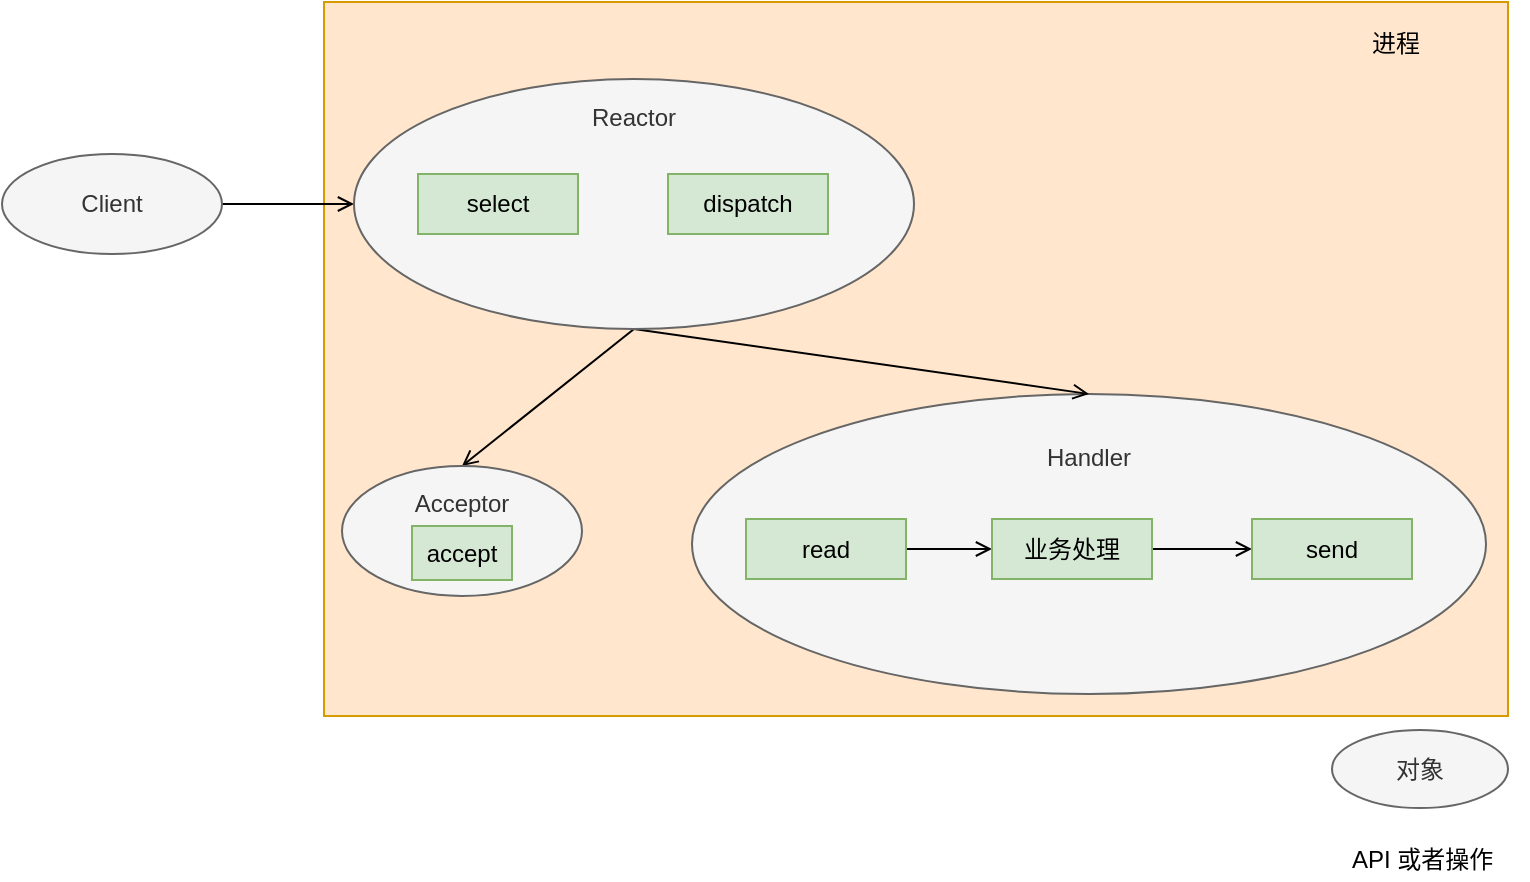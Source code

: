 <mxfile version="12.1.3" type="github" pages="1">
  <diagram id="I2ROG6fH1WUM6VxNxyEo" name="第 1 页">
    <mxGraphModel dx="946" dy="614" grid="0" gridSize="10" guides="1" tooltips="1" connect="1" arrows="1" fold="1" page="1" pageScale="1" pageWidth="827" pageHeight="1169" math="0" shadow="0">
      <root>
        <mxCell id="0"/>
        <mxCell id="1" parent="0"/>
        <mxCell id="JJBN6KQWymLgT-dEvPIP-5" value="&amp;nbsp; &amp;nbsp; &amp;nbsp; &amp;nbsp; &amp;nbsp; &amp;nbsp; &amp;nbsp; &amp;nbsp; &amp;nbsp; &amp;nbsp; &amp;nbsp; &amp;nbsp; &amp;nbsp; &amp;nbsp; &amp;nbsp; &amp;nbsp; &amp;nbsp; &amp;nbsp; &amp;nbsp; &amp;nbsp; &amp;nbsp; &amp;nbsp; &amp;nbsp; &amp;nbsp; &amp;nbsp; &amp;nbsp; &amp;nbsp; &amp;nbsp; &amp;nbsp; &amp;nbsp; &amp;nbsp; &amp;nbsp; &amp;nbsp; &amp;nbsp; &amp;nbsp; &amp;nbsp; &amp;nbsp; &amp;nbsp; &amp;nbsp; &amp;nbsp; &amp;nbsp; &amp;nbsp; &amp;nbsp; &amp;nbsp; &amp;nbsp; &amp;nbsp; &amp;nbsp; &amp;nbsp; &amp;nbsp; &amp;nbsp; &amp;nbsp; &amp;nbsp; &amp;nbsp; &amp;nbsp; &amp;nbsp; &amp;nbsp; &amp;nbsp; &amp;nbsp; &amp;nbsp; &amp;nbsp; &amp;nbsp; &amp;nbsp; &amp;nbsp; &amp;nbsp; &amp;nbsp; &amp;nbsp; &amp;nbsp; &amp;nbsp; &amp;nbsp; &amp;nbsp; &amp;nbsp; &amp;nbsp; 进程&lt;br&gt;&lt;br&gt;&lt;br&gt;&lt;br&gt;&lt;br&gt;&lt;br&gt;&lt;br&gt;&lt;br&gt;&lt;br&gt;&lt;br&gt;&lt;br&gt;&lt;br&gt;&lt;br&gt;&lt;br&gt;&lt;br&gt;&lt;br&gt;&lt;br&gt;&lt;br&gt;&lt;br&gt;&lt;br&gt;&lt;br&gt;&lt;br&gt;&lt;br&gt;" style="rounded=0;whiteSpace=wrap;html=1;fillColor=#ffe6cc;strokeColor=#d79b00;" parent="1" vertex="1">
          <mxGeometry x="200" y="40" width="592" height="357" as="geometry"/>
        </mxCell>
        <mxCell id="JJBN6KQWymLgT-dEvPIP-22" style="edgeStyle=orthogonalEdgeStyle;rounded=0;orthogonalLoop=1;jettySize=auto;html=1;exitX=1;exitY=0.5;exitDx=0;exitDy=0;endArrow=open;endFill=0;" parent="1" source="JJBN6KQWymLgT-dEvPIP-2" target="JJBN6KQWymLgT-dEvPIP-3" edge="1">
          <mxGeometry relative="1" as="geometry"/>
        </mxCell>
        <mxCell id="JJBN6KQWymLgT-dEvPIP-2" value="Client" style="ellipse;whiteSpace=wrap;html=1;fillColor=#f5f5f5;strokeColor=#666666;fontColor=#333333;" parent="1" vertex="1">
          <mxGeometry x="39" y="116" width="110" height="50" as="geometry"/>
        </mxCell>
        <mxCell id="JJBN6KQWymLgT-dEvPIP-19" value="对象" style="ellipse;whiteSpace=wrap;html=1;fillColor=#f5f5f5;strokeColor=#666666;fontColor=#333333;" parent="1" vertex="1">
          <mxGeometry x="704" y="404" width="88" height="39" as="geometry"/>
        </mxCell>
        <mxCell id="JJBN6KQWymLgT-dEvPIP-20" value="API 或者操作" style="text;html=1;resizable=0;points=[];autosize=1;align=left;verticalAlign=top;spacingTop=-4;" parent="1" vertex="1">
          <mxGeometry x="712" y="459" width="90" height="20" as="geometry"/>
        </mxCell>
        <mxCell id="JJBN6KQWymLgT-dEvPIP-15" value="Handler&lt;br&gt;&lt;br&gt;&lt;br&gt;&lt;br&gt;&lt;br&gt;&lt;br&gt;&lt;br&gt;" style="ellipse;whiteSpace=wrap;html=1;fillColor=#f5f5f5;strokeColor=#666666;fontColor=#333333;" parent="1" vertex="1">
          <mxGeometry x="384" y="236" width="397" height="150" as="geometry"/>
        </mxCell>
        <mxCell id="JJBN6KQWymLgT-dEvPIP-25" style="edgeStyle=none;rounded=0;orthogonalLoop=1;jettySize=auto;html=1;exitX=1;exitY=0.5;exitDx=0;exitDy=0;entryX=0;entryY=0.5;entryDx=0;entryDy=0;endArrow=open;endFill=0;" parent="1" source="JJBN6KQWymLgT-dEvPIP-16" target="JJBN6KQWymLgT-dEvPIP-17" edge="1">
          <mxGeometry relative="1" as="geometry"/>
        </mxCell>
        <mxCell id="JJBN6KQWymLgT-dEvPIP-16" value="read" style="rounded=0;whiteSpace=wrap;html=1;fillColor=#d5e8d4;strokeColor=#82b366;" parent="1" vertex="1">
          <mxGeometry x="411" y="298.5" width="80" height="30" as="geometry"/>
        </mxCell>
        <mxCell id="JJBN6KQWymLgT-dEvPIP-26" style="edgeStyle=none;rounded=0;orthogonalLoop=1;jettySize=auto;html=1;exitX=1;exitY=0.5;exitDx=0;exitDy=0;entryX=0;entryY=0.5;entryDx=0;entryDy=0;endArrow=open;endFill=0;" parent="1" source="JJBN6KQWymLgT-dEvPIP-17" target="JJBN6KQWymLgT-dEvPIP-21" edge="1">
          <mxGeometry relative="1" as="geometry"/>
        </mxCell>
        <mxCell id="JJBN6KQWymLgT-dEvPIP-17" value="业务处理" style="rounded=0;whiteSpace=wrap;html=1;fillColor=#d5e8d4;strokeColor=#82b366;" parent="1" vertex="1">
          <mxGeometry x="534" y="298.5" width="80" height="30" as="geometry"/>
        </mxCell>
        <mxCell id="JJBN6KQWymLgT-dEvPIP-21" value="send" style="rounded=0;whiteSpace=wrap;html=1;fillColor=#d5e8d4;strokeColor=#82b366;" parent="1" vertex="1">
          <mxGeometry x="664" y="298.5" width="80" height="30" as="geometry"/>
        </mxCell>
        <mxCell id="JJBN6KQWymLgT-dEvPIP-23" style="rounded=0;orthogonalLoop=1;jettySize=auto;html=1;exitX=0.5;exitY=1;exitDx=0;exitDy=0;entryX=0.5;entryY=0;entryDx=0;entryDy=0;endArrow=open;endFill=0;" parent="1" source="JJBN6KQWymLgT-dEvPIP-3" target="JJBN6KQWymLgT-dEvPIP-11" edge="1">
          <mxGeometry relative="1" as="geometry"/>
        </mxCell>
        <mxCell id="JJBN6KQWymLgT-dEvPIP-24" style="rounded=0;orthogonalLoop=1;jettySize=auto;html=1;exitX=0.5;exitY=1;exitDx=0;exitDy=0;entryX=0.5;entryY=0;entryDx=0;entryDy=0;endArrow=open;endFill=0;" parent="1" source="JJBN6KQWymLgT-dEvPIP-3" target="JJBN6KQWymLgT-dEvPIP-15" edge="1">
          <mxGeometry relative="1" as="geometry"/>
        </mxCell>
        <mxCell id="JJBN6KQWymLgT-dEvPIP-3" value="Reactor&lt;br&gt;&lt;br&gt;&lt;br&gt;&lt;br&gt;&lt;br&gt;&lt;br&gt;&lt;br&gt;" style="ellipse;whiteSpace=wrap;html=1;fillColor=#f5f5f5;strokeColor=#666666;fontColor=#333333;" parent="1" vertex="1">
          <mxGeometry x="215" y="78.5" width="280" height="125" as="geometry"/>
        </mxCell>
        <mxCell id="JJBN6KQWymLgT-dEvPIP-6" value="select" style="rounded=0;whiteSpace=wrap;html=1;fillColor=#d5e8d4;strokeColor=#82b366;" parent="1" vertex="1">
          <mxGeometry x="247" y="126" width="80" height="30" as="geometry"/>
        </mxCell>
        <mxCell id="JJBN6KQWymLgT-dEvPIP-8" value="dispatch" style="rounded=0;whiteSpace=wrap;html=1;fillColor=#d5e8d4;strokeColor=#82b366;" parent="1" vertex="1">
          <mxGeometry x="372" y="126" width="80" height="30" as="geometry"/>
        </mxCell>
        <mxCell id="JJBN6KQWymLgT-dEvPIP-11" value="&lt;br&gt;&lt;br&gt;Acceptor&lt;br&gt;&lt;br&gt;&lt;br&gt;&lt;br&gt;&lt;br&gt;" style="ellipse;whiteSpace=wrap;html=1;fillColor=#f5f5f5;strokeColor=#666666;fontColor=#333333;" parent="1" vertex="1">
          <mxGeometry x="209" y="272" width="120" height="65" as="geometry"/>
        </mxCell>
        <mxCell id="JJBN6KQWymLgT-dEvPIP-12" value="accept" style="rounded=0;whiteSpace=wrap;html=1;fillColor=#d5e8d4;strokeColor=#82b366;" parent="1" vertex="1">
          <mxGeometry x="244" y="302" width="50" height="27" as="geometry"/>
        </mxCell>
      </root>
    </mxGraphModel>
  </diagram>
</mxfile>
